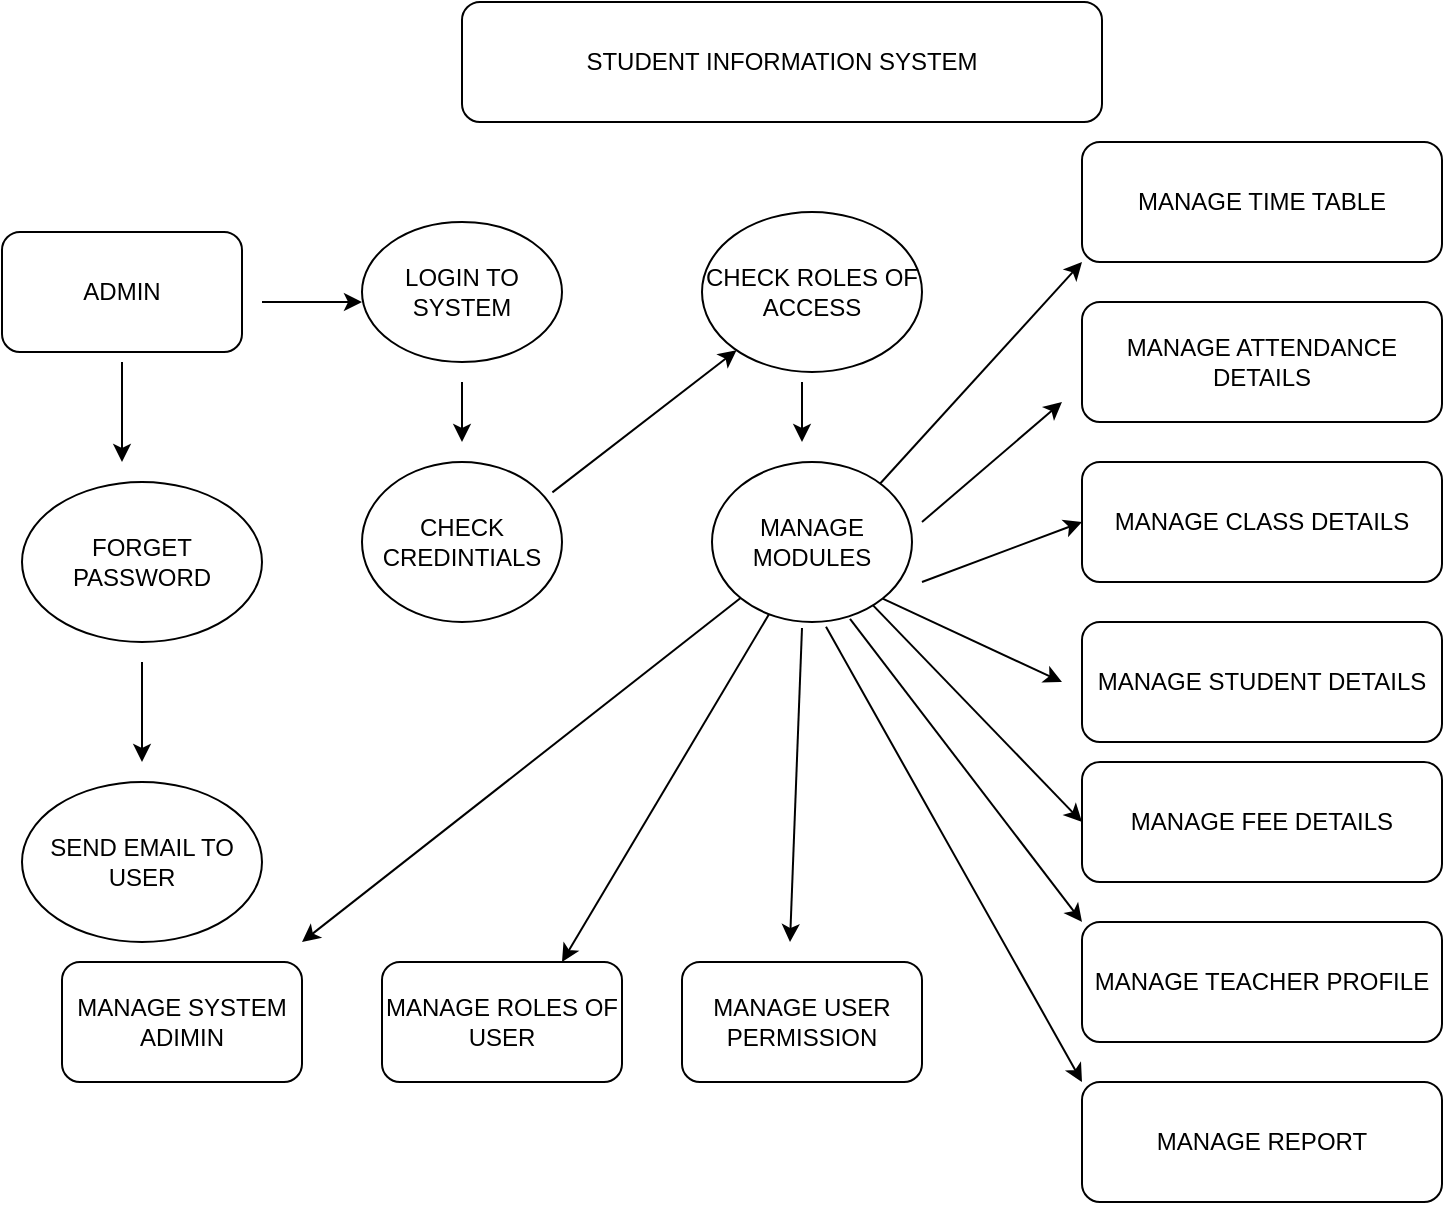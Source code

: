 <mxfile version="28.1.1">
  <diagram name="Page-1" id="LNFBuLJfu0tE5Cwpah_o">
    <mxGraphModel dx="1034" dy="604" grid="1" gridSize="10" guides="1" tooltips="1" connect="1" arrows="1" fold="1" page="1" pageScale="1" pageWidth="850" pageHeight="1100" math="0" shadow="0">
      <root>
        <mxCell id="0" />
        <mxCell id="1" parent="0" />
        <mxCell id="oFzCjvjJp6ycxrGNlya_-1" value="STUDENT INFORMATION SYSTEM" style="rounded=1;whiteSpace=wrap;html=1;" vertex="1" parent="1">
          <mxGeometry x="260" y="20" width="320" height="60" as="geometry" />
        </mxCell>
        <mxCell id="oFzCjvjJp6ycxrGNlya_-2" value="ADMIN" style="rounded=1;whiteSpace=wrap;html=1;" vertex="1" parent="1">
          <mxGeometry x="30" y="135" width="120" height="60" as="geometry" />
        </mxCell>
        <mxCell id="oFzCjvjJp6ycxrGNlya_-3" value="MANAGE ATTENDANCE DETAILS" style="rounded=1;whiteSpace=wrap;html=1;" vertex="1" parent="1">
          <mxGeometry x="570" y="170" width="180" height="60" as="geometry" />
        </mxCell>
        <mxCell id="oFzCjvjJp6ycxrGNlya_-4" value="MANAGE TIME TABLE" style="rounded=1;whiteSpace=wrap;html=1;" vertex="1" parent="1">
          <mxGeometry x="570" y="90" width="180" height="60" as="geometry" />
        </mxCell>
        <mxCell id="oFzCjvjJp6ycxrGNlya_-5" value="MANAGE STUDENT DETAILS" style="rounded=1;whiteSpace=wrap;html=1;" vertex="1" parent="1">
          <mxGeometry x="570" y="330" width="180" height="60" as="geometry" />
        </mxCell>
        <mxCell id="oFzCjvjJp6ycxrGNlya_-6" value="MANAGE CLASS DETAILS" style="rounded=1;whiteSpace=wrap;html=1;" vertex="1" parent="1">
          <mxGeometry x="570" y="250" width="180" height="60" as="geometry" />
        </mxCell>
        <mxCell id="oFzCjvjJp6ycxrGNlya_-7" value="MANAGE TEACHER PROFILE" style="rounded=1;whiteSpace=wrap;html=1;" vertex="1" parent="1">
          <mxGeometry x="570" y="480" width="180" height="60" as="geometry" />
        </mxCell>
        <mxCell id="oFzCjvjJp6ycxrGNlya_-8" value="MANAGE FEE DETAILS" style="rounded=1;whiteSpace=wrap;html=1;" vertex="1" parent="1">
          <mxGeometry x="570" y="400" width="180" height="60" as="geometry" />
        </mxCell>
        <mxCell id="oFzCjvjJp6ycxrGNlya_-9" value="LOGIN TO SYSTEM" style="ellipse;whiteSpace=wrap;html=1;" vertex="1" parent="1">
          <mxGeometry x="210" y="130" width="100" height="70" as="geometry" />
        </mxCell>
        <mxCell id="oFzCjvjJp6ycxrGNlya_-10" value="CHECK ROLES OF ACCESS" style="ellipse;whiteSpace=wrap;html=1;" vertex="1" parent="1">
          <mxGeometry x="380" y="125" width="110" height="80" as="geometry" />
        </mxCell>
        <mxCell id="oFzCjvjJp6ycxrGNlya_-11" value="MANAGE MODULES" style="ellipse;whiteSpace=wrap;html=1;" vertex="1" parent="1">
          <mxGeometry x="385" y="250" width="100" height="80" as="geometry" />
        </mxCell>
        <mxCell id="oFzCjvjJp6ycxrGNlya_-12" value="CHECK CREDINTIALS" style="ellipse;whiteSpace=wrap;html=1;" vertex="1" parent="1">
          <mxGeometry x="210" y="250" width="100" height="80" as="geometry" />
        </mxCell>
        <mxCell id="oFzCjvjJp6ycxrGNlya_-13" value="FORGET PASSWORD" style="ellipse;whiteSpace=wrap;html=1;" vertex="1" parent="1">
          <mxGeometry x="40" y="260" width="120" height="80" as="geometry" />
        </mxCell>
        <mxCell id="oFzCjvjJp6ycxrGNlya_-15" value="" style="endArrow=classic;html=1;rounded=0;" edge="1" parent="1">
          <mxGeometry width="50" height="50" relative="1" as="geometry">
            <mxPoint x="160" y="170" as="sourcePoint" />
            <mxPoint x="210" y="170" as="targetPoint" />
          </mxGeometry>
        </mxCell>
        <mxCell id="oFzCjvjJp6ycxrGNlya_-16" value="" style="endArrow=classic;html=1;rounded=0;exitX=0.952;exitY=0.19;exitDx=0;exitDy=0;exitPerimeter=0;" edge="1" parent="1" source="oFzCjvjJp6ycxrGNlya_-12" target="oFzCjvjJp6ycxrGNlya_-10">
          <mxGeometry width="50" height="50" relative="1" as="geometry">
            <mxPoint x="380" y="330" as="sourcePoint" />
            <mxPoint x="380" y="210" as="targetPoint" />
          </mxGeometry>
        </mxCell>
        <mxCell id="oFzCjvjJp6ycxrGNlya_-17" value="" style="endArrow=classic;html=1;rounded=0;" edge="1" parent="1">
          <mxGeometry width="50" height="50" relative="1" as="geometry">
            <mxPoint x="260" y="210" as="sourcePoint" />
            <mxPoint x="260" y="240" as="targetPoint" />
          </mxGeometry>
        </mxCell>
        <mxCell id="oFzCjvjJp6ycxrGNlya_-18" value="" style="endArrow=classic;html=1;rounded=0;" edge="1" parent="1">
          <mxGeometry width="50" height="50" relative="1" as="geometry">
            <mxPoint x="90" y="200" as="sourcePoint" />
            <mxPoint x="90" y="250" as="targetPoint" />
          </mxGeometry>
        </mxCell>
        <mxCell id="oFzCjvjJp6ycxrGNlya_-19" value="" style="endArrow=classic;html=1;rounded=0;" edge="1" parent="1">
          <mxGeometry width="50" height="50" relative="1" as="geometry">
            <mxPoint x="100" y="350" as="sourcePoint" />
            <mxPoint x="100" y="400" as="targetPoint" />
          </mxGeometry>
        </mxCell>
        <mxCell id="oFzCjvjJp6ycxrGNlya_-23" value="" style="endArrow=classic;html=1;rounded=0;" edge="1" parent="1">
          <mxGeometry width="50" height="50" relative="1" as="geometry">
            <mxPoint x="430" y="210" as="sourcePoint" />
            <mxPoint x="430" y="240" as="targetPoint" />
          </mxGeometry>
        </mxCell>
        <mxCell id="oFzCjvjJp6ycxrGNlya_-24" value="" style="endArrow=classic;html=1;rounded=0;entryX=0;entryY=1;entryDx=0;entryDy=0;" edge="1" parent="1" source="oFzCjvjJp6ycxrGNlya_-11" target="oFzCjvjJp6ycxrGNlya_-4">
          <mxGeometry width="50" height="50" relative="1" as="geometry">
            <mxPoint x="380" y="330" as="sourcePoint" />
            <mxPoint x="550" y="180" as="targetPoint" />
            <Array as="points">
              <mxPoint x="470" y="260" />
            </Array>
          </mxGeometry>
        </mxCell>
        <mxCell id="oFzCjvjJp6ycxrGNlya_-25" value="" style="endArrow=classic;html=1;rounded=0;" edge="1" parent="1">
          <mxGeometry width="50" height="50" relative="1" as="geometry">
            <mxPoint x="490" y="280" as="sourcePoint" />
            <mxPoint x="560" y="220" as="targetPoint" />
          </mxGeometry>
        </mxCell>
        <mxCell id="oFzCjvjJp6ycxrGNlya_-26" value="" style="endArrow=classic;html=1;rounded=0;entryX=0;entryY=0.5;entryDx=0;entryDy=0;" edge="1" parent="1" target="oFzCjvjJp6ycxrGNlya_-6">
          <mxGeometry width="50" height="50" relative="1" as="geometry">
            <mxPoint x="490" y="310" as="sourcePoint" />
            <mxPoint x="550" y="320" as="targetPoint" />
          </mxGeometry>
        </mxCell>
        <mxCell id="oFzCjvjJp6ycxrGNlya_-27" value="" style="endArrow=classic;html=1;rounded=0;exitX=1;exitY=1;exitDx=0;exitDy=0;" edge="1" parent="1" source="oFzCjvjJp6ycxrGNlya_-11">
          <mxGeometry width="50" height="50" relative="1" as="geometry">
            <mxPoint x="380" y="330" as="sourcePoint" />
            <mxPoint x="560" y="360" as="targetPoint" />
          </mxGeometry>
        </mxCell>
        <mxCell id="oFzCjvjJp6ycxrGNlya_-28" value="" style="endArrow=classic;html=1;rounded=0;exitX=0.69;exitY=0.98;exitDx=0;exitDy=0;exitPerimeter=0;entryX=0;entryY=0;entryDx=0;entryDy=0;" edge="1" parent="1" source="oFzCjvjJp6ycxrGNlya_-11" target="oFzCjvjJp6ycxrGNlya_-7">
          <mxGeometry width="50" height="50" relative="1" as="geometry">
            <mxPoint x="380" y="330" as="sourcePoint" />
            <mxPoint x="550" y="470" as="targetPoint" />
          </mxGeometry>
        </mxCell>
        <mxCell id="oFzCjvjJp6ycxrGNlya_-29" value="" style="endArrow=classic;html=1;rounded=0;exitX=0.57;exitY=1.03;exitDx=0;exitDy=0;exitPerimeter=0;entryX=0;entryY=0;entryDx=0;entryDy=0;" edge="1" parent="1" source="oFzCjvjJp6ycxrGNlya_-11" target="oFzCjvjJp6ycxrGNlya_-36">
          <mxGeometry width="50" height="50" relative="1" as="geometry">
            <mxPoint x="420" y="340" as="sourcePoint" />
            <mxPoint x="550" y="540" as="targetPoint" />
          </mxGeometry>
        </mxCell>
        <mxCell id="oFzCjvjJp6ycxrGNlya_-30" value="MANAGE SYSTEM ADIMIN" style="rounded=1;whiteSpace=wrap;html=1;" vertex="1" parent="1">
          <mxGeometry x="60" y="500" width="120" height="60" as="geometry" />
        </mxCell>
        <mxCell id="oFzCjvjJp6ycxrGNlya_-31" value="MANAGE ROLES OF USER" style="rounded=1;whiteSpace=wrap;html=1;" vertex="1" parent="1">
          <mxGeometry x="220" y="500" width="120" height="60" as="geometry" />
        </mxCell>
        <mxCell id="oFzCjvjJp6ycxrGNlya_-32" value="MANAGE USER PERMISSION" style="rounded=1;whiteSpace=wrap;html=1;" vertex="1" parent="1">
          <mxGeometry x="370" y="500" width="120" height="60" as="geometry" />
        </mxCell>
        <mxCell id="oFzCjvjJp6ycxrGNlya_-33" value="" style="endArrow=classic;html=1;rounded=0;" edge="1" parent="1" source="oFzCjvjJp6ycxrGNlya_-11">
          <mxGeometry width="50" height="50" relative="1" as="geometry">
            <mxPoint x="380" y="330" as="sourcePoint" />
            <mxPoint x="180" y="490" as="targetPoint" />
          </mxGeometry>
        </mxCell>
        <mxCell id="oFzCjvjJp6ycxrGNlya_-34" value="" style="endArrow=classic;html=1;rounded=0;entryX=0.75;entryY=0;entryDx=0;entryDy=0;" edge="1" parent="1" source="oFzCjvjJp6ycxrGNlya_-11" target="oFzCjvjJp6ycxrGNlya_-31">
          <mxGeometry width="50" height="50" relative="1" as="geometry">
            <mxPoint x="380" y="330" as="sourcePoint" />
            <mxPoint x="430" y="280" as="targetPoint" />
          </mxGeometry>
        </mxCell>
        <mxCell id="oFzCjvjJp6ycxrGNlya_-35" value="" style="endArrow=classic;html=1;rounded=0;" edge="1" parent="1">
          <mxGeometry width="50" height="50" relative="1" as="geometry">
            <mxPoint x="430" y="333" as="sourcePoint" />
            <mxPoint x="424" y="490" as="targetPoint" />
          </mxGeometry>
        </mxCell>
        <mxCell id="oFzCjvjJp6ycxrGNlya_-36" value="MANAGE REPORT" style="rounded=1;whiteSpace=wrap;html=1;" vertex="1" parent="1">
          <mxGeometry x="570" y="560" width="180" height="60" as="geometry" />
        </mxCell>
        <mxCell id="oFzCjvjJp6ycxrGNlya_-38" value="" style="endArrow=classic;html=1;rounded=0;entryX=0;entryY=0.5;entryDx=0;entryDy=0;" edge="1" parent="1" source="oFzCjvjJp6ycxrGNlya_-11" target="oFzCjvjJp6ycxrGNlya_-8">
          <mxGeometry width="50" height="50" relative="1" as="geometry">
            <mxPoint x="380" y="370" as="sourcePoint" />
            <mxPoint x="430" y="320" as="targetPoint" />
          </mxGeometry>
        </mxCell>
        <mxCell id="oFzCjvjJp6ycxrGNlya_-40" value="SEND EMAIL TO USER" style="ellipse;whiteSpace=wrap;html=1;" vertex="1" parent="1">
          <mxGeometry x="40" y="410" width="120" height="80" as="geometry" />
        </mxCell>
      </root>
    </mxGraphModel>
  </diagram>
</mxfile>
